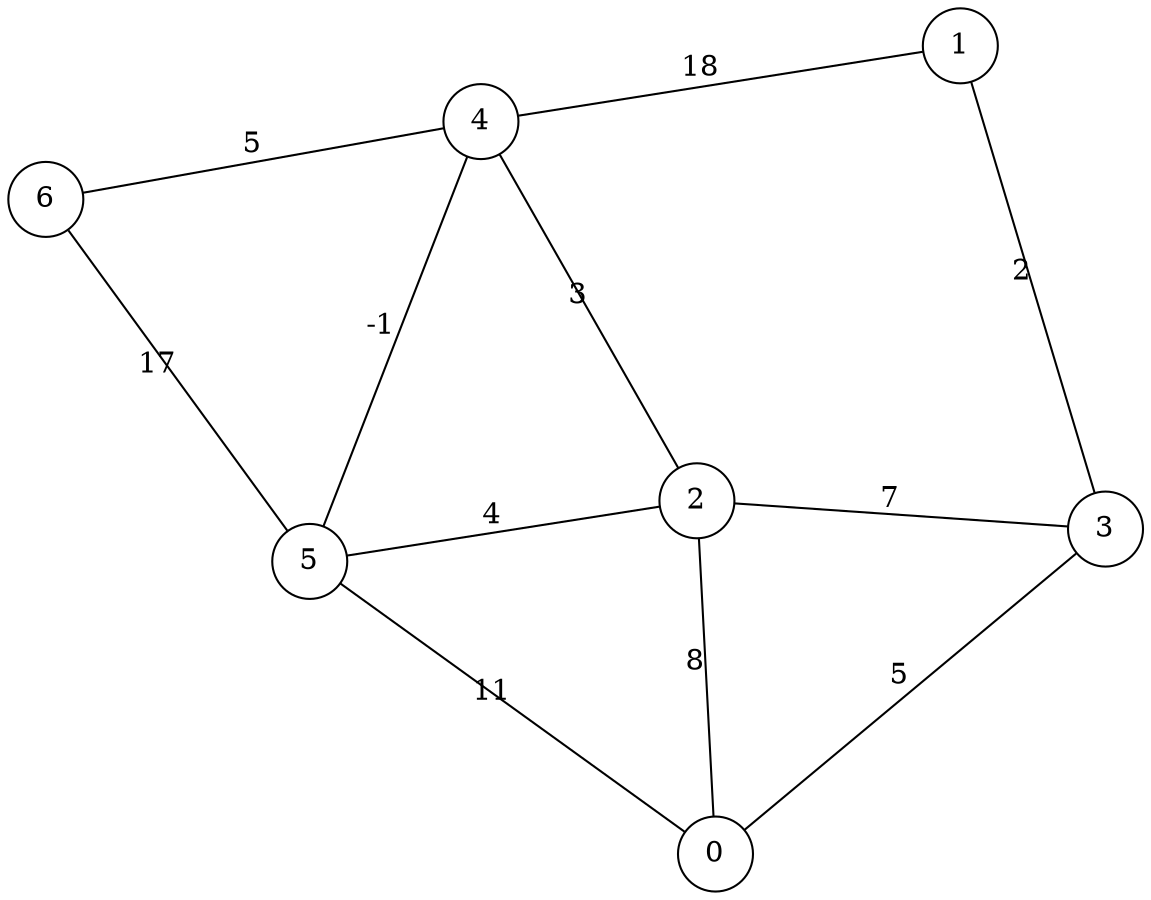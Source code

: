 graph G{ 
 size="8.5"
ratio="expand";
layout=neato;
	node[shape="circle"];
2 -- 0 [label="8", color=black];
3 -- 0 [label="5", color=black];
3 -- 1 [label="2", color=black];
3 -- 2 [label="7", color=black];
4 -- 1 [label="18", color=black];
4 -- 2 [label="3", color=black];
5 -- 0 [label="11", color=black];
5 -- 2 [label="4", color=black];
5 -- 4 [label="-1", color=black];
6 -- 4 [label="5", color=black];
6 -- 5 [label="17", color=black];
}